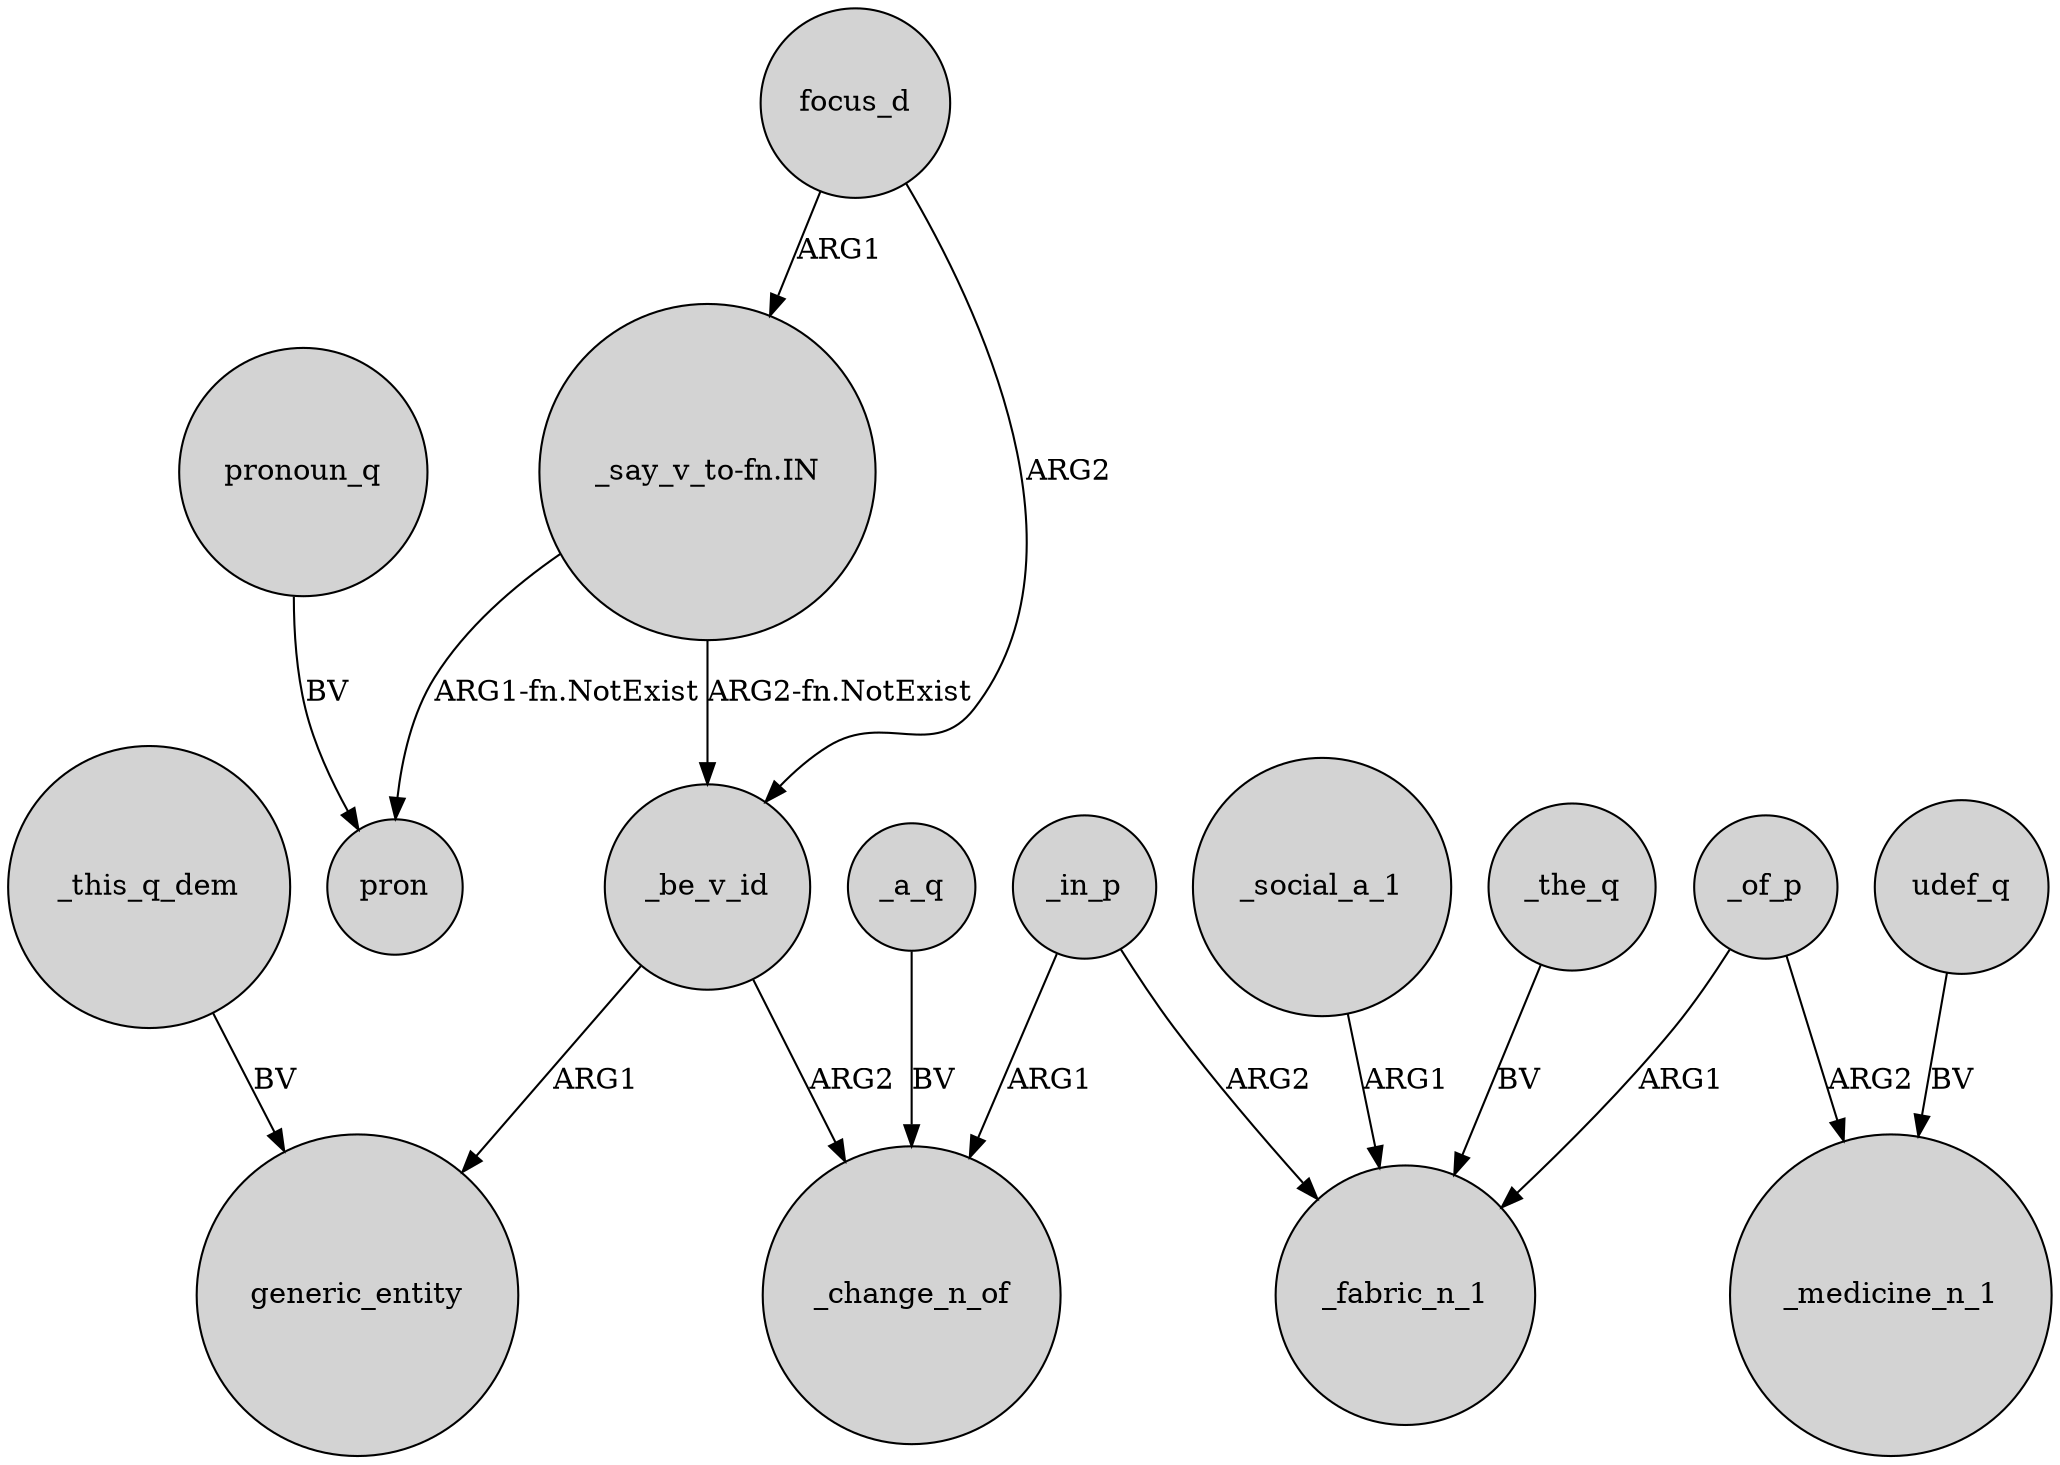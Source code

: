 digraph {
	node [shape=circle style=filled]
	focus_d -> _be_v_id [label=ARG2]
	_social_a_1 -> _fabric_n_1 [label=ARG1]
	_of_p -> _fabric_n_1 [label=ARG1]
	"_say_v_to-fn.IN" -> pron [label="ARG1-fn.NotExist"]
	"_say_v_to-fn.IN" -> _be_v_id [label="ARG2-fn.NotExist"]
	_this_q_dem -> generic_entity [label=BV]
	_be_v_id -> generic_entity [label=ARG1]
	_the_q -> _fabric_n_1 [label=BV]
	_be_v_id -> _change_n_of [label=ARG2]
	_a_q -> _change_n_of [label=BV]
	_of_p -> _medicine_n_1 [label=ARG2]
	_in_p -> _fabric_n_1 [label=ARG2]
	focus_d -> "_say_v_to-fn.IN" [label=ARG1]
	udef_q -> _medicine_n_1 [label=BV]
	_in_p -> _change_n_of [label=ARG1]
	pronoun_q -> pron [label=BV]
}
